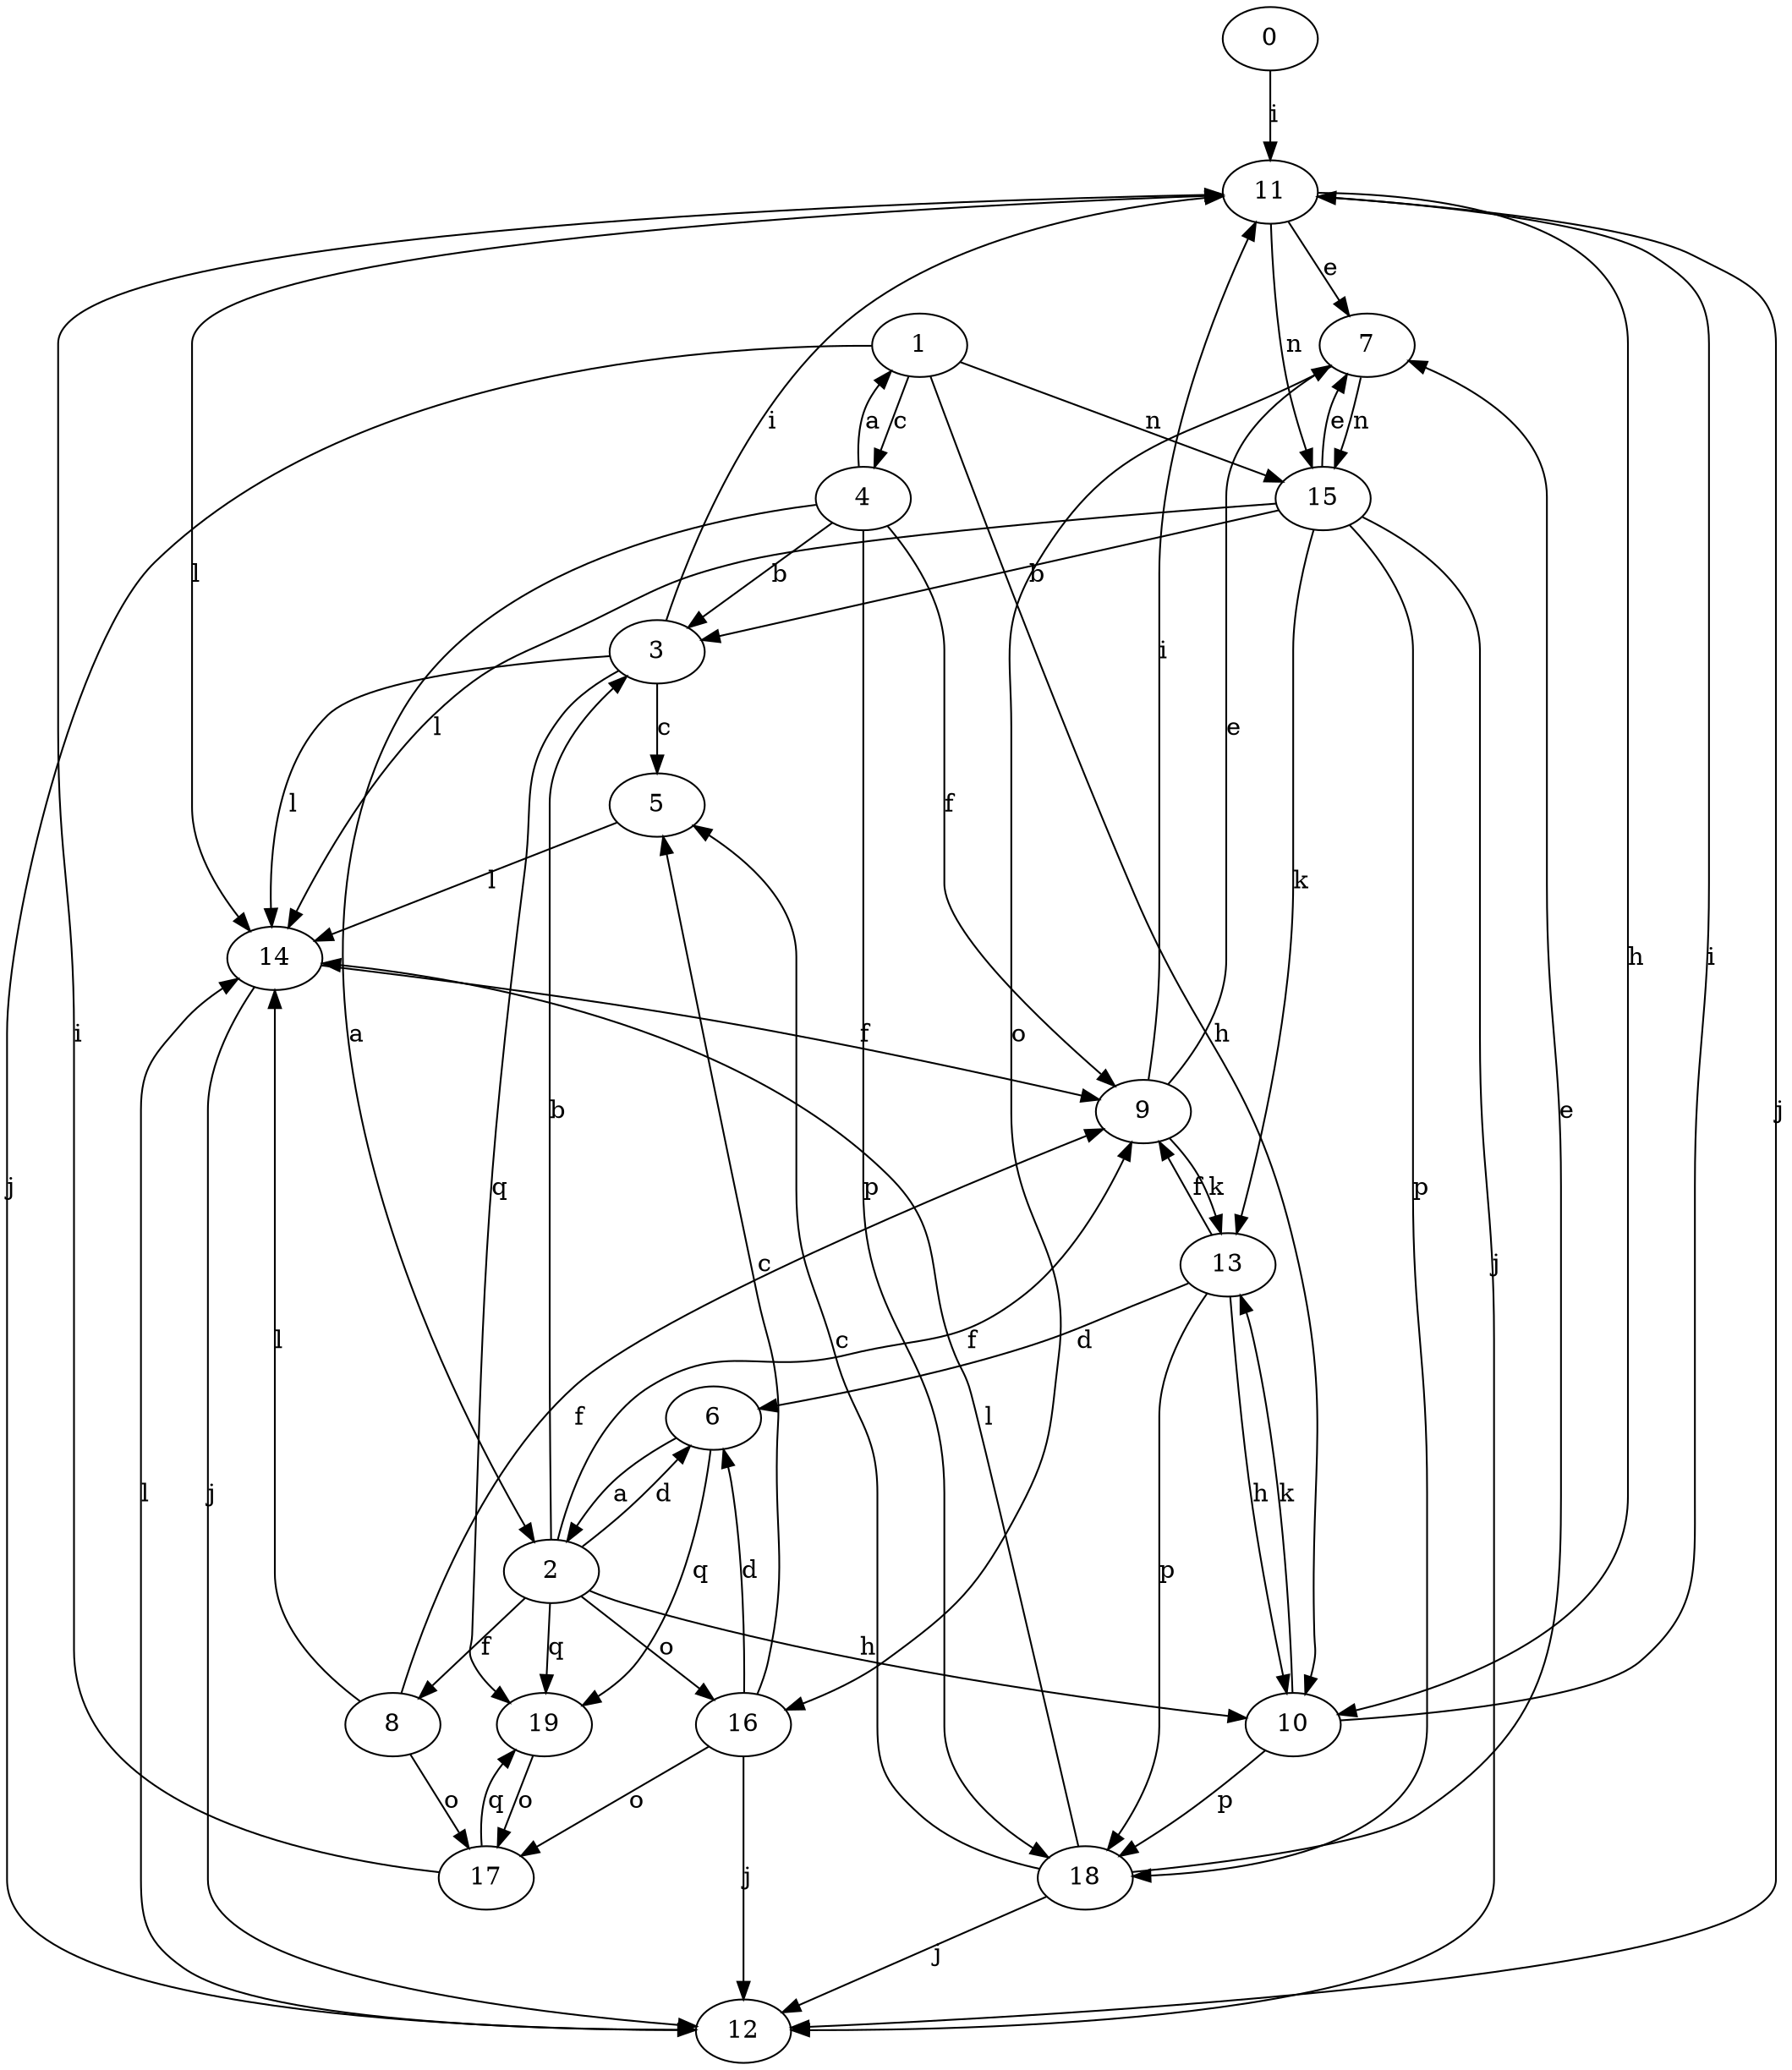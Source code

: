 strict digraph  {
0;
1;
2;
3;
4;
5;
6;
7;
8;
9;
10;
11;
12;
13;
14;
15;
16;
17;
18;
19;
0 -> 11  [label=i];
1 -> 4  [label=c];
1 -> 10  [label=h];
1 -> 12  [label=j];
1 -> 15  [label=n];
2 -> 3  [label=b];
2 -> 6  [label=d];
2 -> 8  [label=f];
2 -> 9  [label=f];
2 -> 10  [label=h];
2 -> 16  [label=o];
2 -> 19  [label=q];
3 -> 5  [label=c];
3 -> 11  [label=i];
3 -> 14  [label=l];
3 -> 19  [label=q];
4 -> 1  [label=a];
4 -> 2  [label=a];
4 -> 3  [label=b];
4 -> 9  [label=f];
4 -> 18  [label=p];
5 -> 14  [label=l];
6 -> 2  [label=a];
6 -> 19  [label=q];
7 -> 15  [label=n];
7 -> 16  [label=o];
8 -> 9  [label=f];
8 -> 14  [label=l];
8 -> 17  [label=o];
9 -> 7  [label=e];
9 -> 11  [label=i];
9 -> 13  [label=k];
10 -> 11  [label=i];
10 -> 13  [label=k];
10 -> 18  [label=p];
11 -> 7  [label=e];
11 -> 10  [label=h];
11 -> 12  [label=j];
11 -> 14  [label=l];
11 -> 15  [label=n];
12 -> 14  [label=l];
13 -> 6  [label=d];
13 -> 9  [label=f];
13 -> 10  [label=h];
13 -> 18  [label=p];
14 -> 9  [label=f];
14 -> 12  [label=j];
15 -> 3  [label=b];
15 -> 7  [label=e];
15 -> 12  [label=j];
15 -> 13  [label=k];
15 -> 14  [label=l];
15 -> 18  [label=p];
16 -> 5  [label=c];
16 -> 6  [label=d];
16 -> 12  [label=j];
16 -> 17  [label=o];
17 -> 11  [label=i];
17 -> 19  [label=q];
18 -> 5  [label=c];
18 -> 7  [label=e];
18 -> 12  [label=j];
18 -> 14  [label=l];
19 -> 17  [label=o];
}
